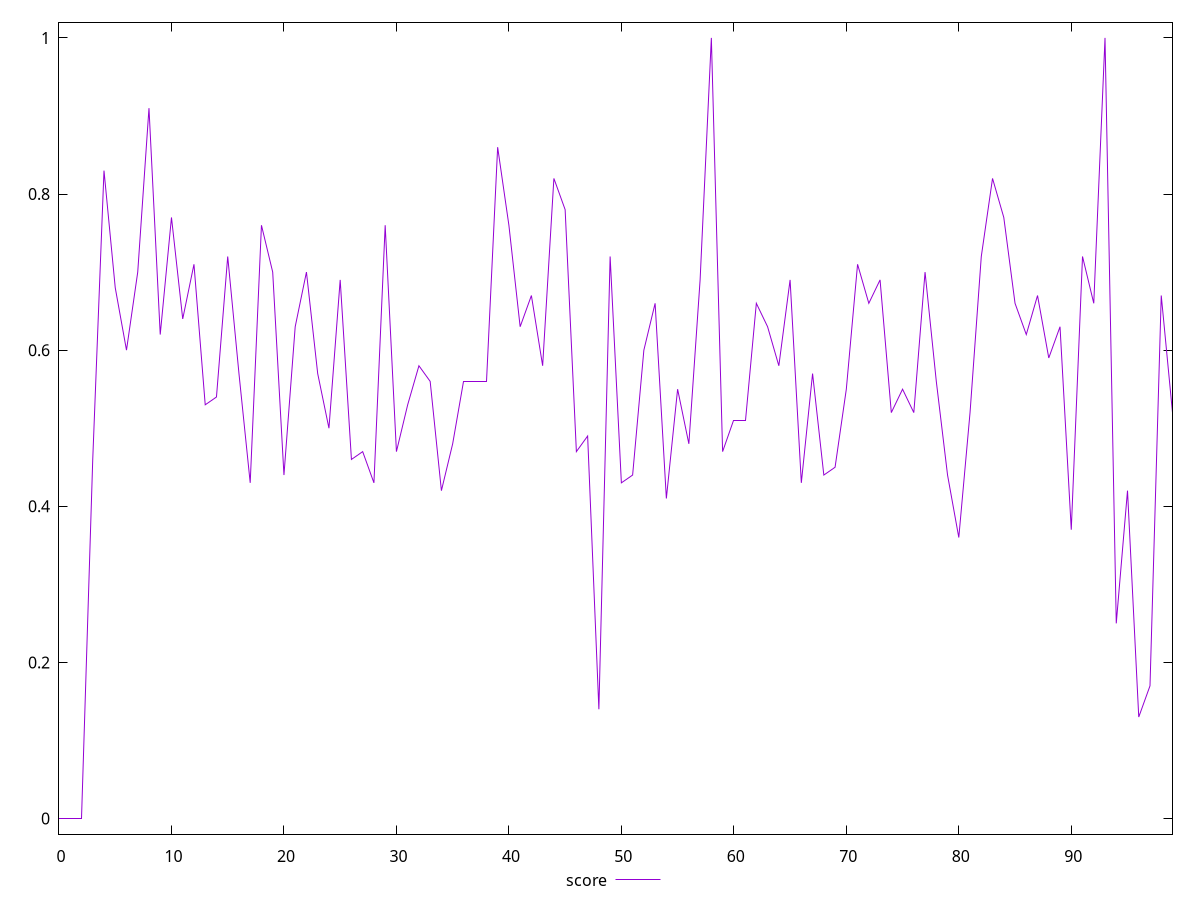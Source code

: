 reset

$score <<EOF
0 0
1 0
2 0
3 0.46
4 0.83
5 0.68
6 0.6
7 0.7
8 0.91
9 0.62
10 0.77
11 0.64
12 0.71
13 0.53
14 0.54
15 0.72
16 0.57
17 0.43
18 0.76
19 0.7
20 0.44
21 0.63
22 0.7
23 0.57
24 0.5
25 0.69
26 0.46
27 0.47
28 0.43
29 0.76
30 0.47
31 0.53
32 0.58
33 0.56
34 0.42
35 0.48
36 0.56
37 0.56
38 0.56
39 0.86
40 0.76
41 0.63
42 0.67
43 0.58
44 0.82
45 0.78
46 0.47
47 0.49
48 0.14
49 0.72
50 0.43
51 0.44
52 0.6
53 0.66
54 0.41
55 0.55
56 0.48
57 0.69
58 1
59 0.47
60 0.51
61 0.51
62 0.66
63 0.63
64 0.58
65 0.69
66 0.43
67 0.57
68 0.44
69 0.45
70 0.55
71 0.71
72 0.66
73 0.69
74 0.52
75 0.55
76 0.52
77 0.7
78 0.56
79 0.44
80 0.36
81 0.52
82 0.72
83 0.82
84 0.77
85 0.66
86 0.62
87 0.67
88 0.59
89 0.63
90 0.37
91 0.72
92 0.66
93 1
94 0.25
95 0.42
96 0.13
97 0.17
98 0.67
99 0.52
EOF

set key outside below
set xrange [0:99]
set yrange [-0.02:1.02]
set trange [-0.02:1.02]
set terminal svg size 640, 500 enhanced background rgb 'white'
set output "reports/report_00027_2021-02-24T12-40-31.850Z/speed-index/samples/music/score/values.svg"

plot $score title "score" with line

reset
